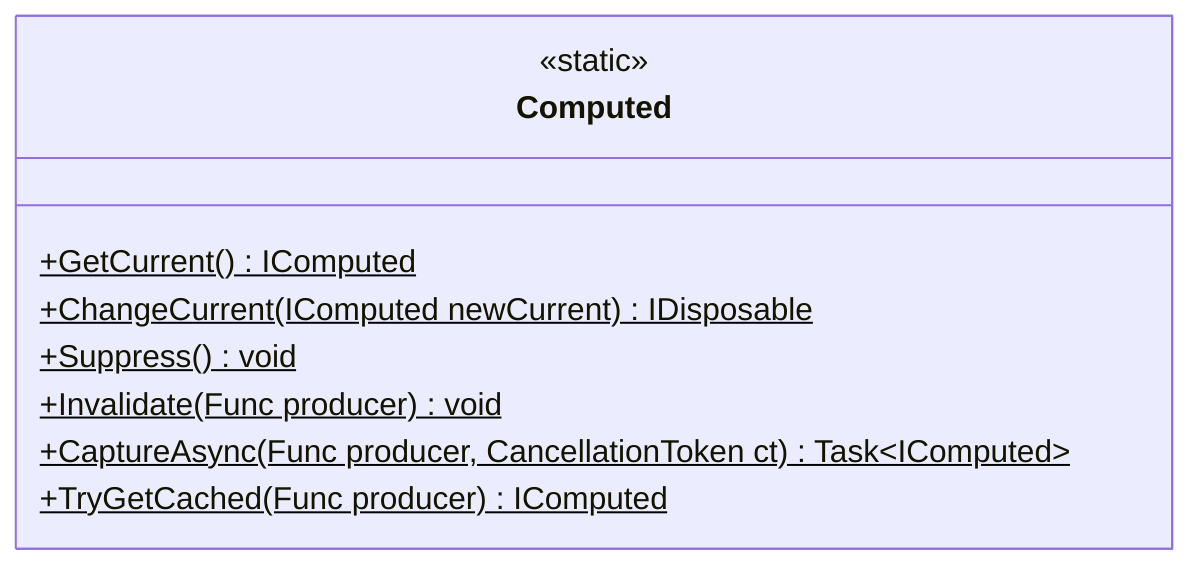 classDiagram
  class Computed {
    <<static>>
    +GetCurrent()$ IComputed
    +ChangeCurrent(IComputed newCurrent)$ IDisposable
    +Suppress() void$
    +Invalidate(Func producer) void$
    +CaptureAsync(Func producer, CancellationToken ct)$ Task~IComputed~
    +TryGetCached(Func producer)$ IComputed
  }